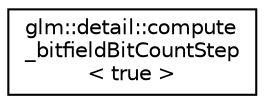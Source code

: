 digraph "Graphical Class Hierarchy"
{
  edge [fontname="Helvetica",fontsize="10",labelfontname="Helvetica",labelfontsize="10"];
  node [fontname="Helvetica",fontsize="10",shape=record];
  rankdir="LR";
  Node1 [label="glm::detail::compute\l_bitfieldBitCountStep\l\< true \>",height=0.2,width=0.4,color="black", fillcolor="white", style="filled",URL="$structglm_1_1detail_1_1compute__bitfield_bit_count_step_3_01true_01_4.html"];
}
